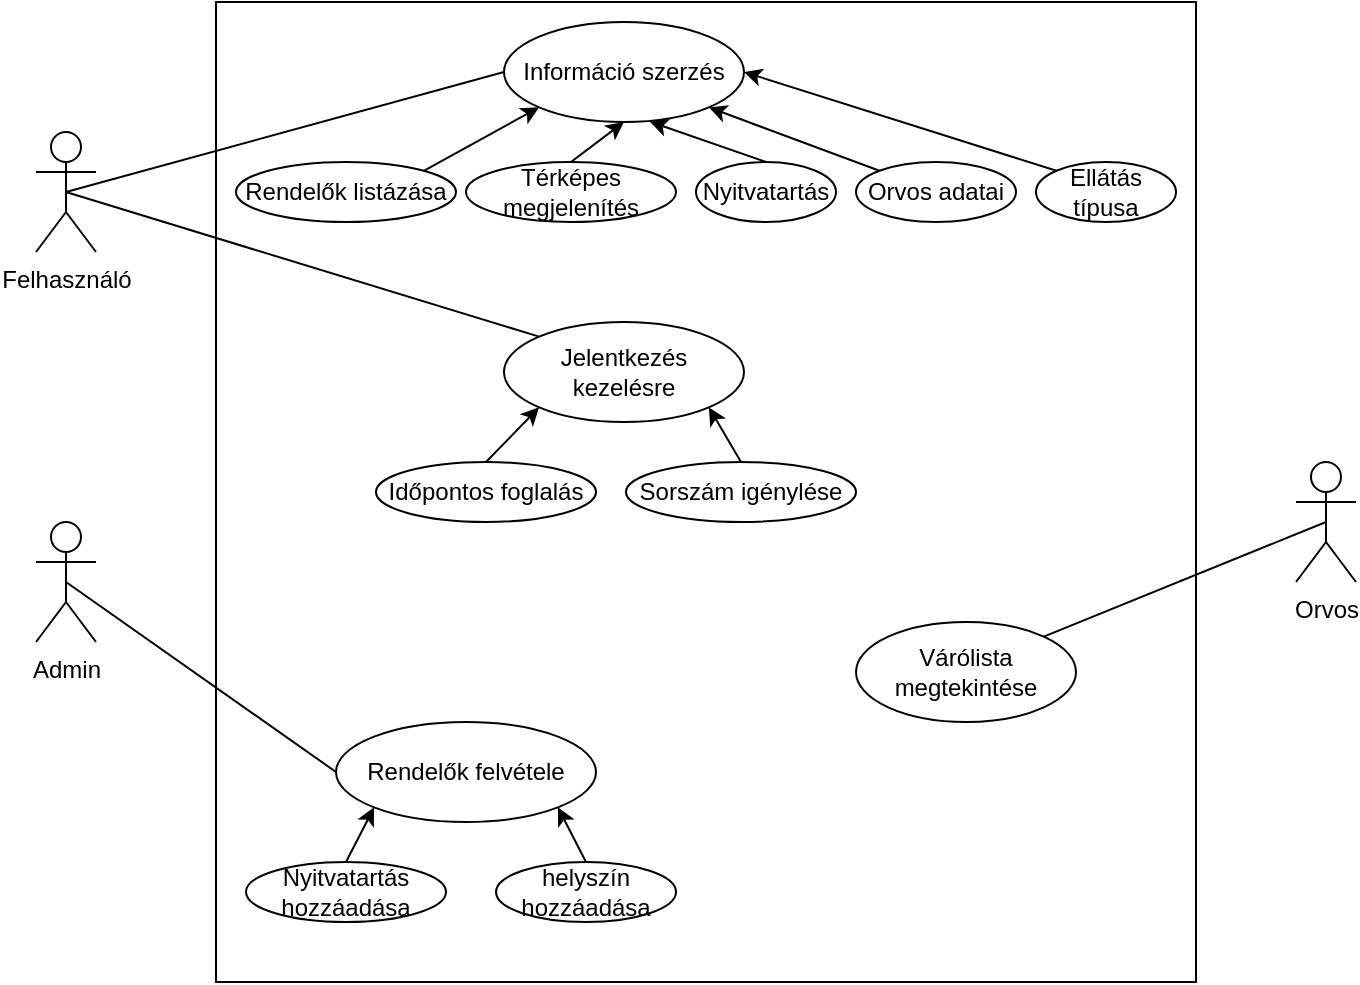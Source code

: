 <mxfile version="12.7.4" type="github"><diagram id="1FjtXHd2-G4CNGwkfTRG" name="Page-1"><mxGraphModel dx="1038" dy="548" grid="1" gridSize="10" guides="1" tooltips="1" connect="1" arrows="1" fold="1" page="1" pageScale="1" pageWidth="827" pageHeight="1169" math="0" shadow="0"><root><mxCell id="0"/><mxCell id="1" parent="0"/><mxCell id="bccA1siXlVKlh0kGnt58-1" value="" style="whiteSpace=wrap;html=1;aspect=fixed;" vertex="1" parent="1"><mxGeometry x="210" y="80" width="490" height="490" as="geometry"/></mxCell><mxCell id="bccA1siXlVKlh0kGnt58-2" value="Admin" style="shape=umlActor;verticalLabelPosition=bottom;labelBackgroundColor=#ffffff;verticalAlign=top;html=1;outlineConnect=0;" vertex="1" parent="1"><mxGeometry x="120" y="340" width="30" height="60" as="geometry"/></mxCell><mxCell id="bccA1siXlVKlh0kGnt58-3" value="Felhasználó" style="shape=umlActor;verticalLabelPosition=bottom;labelBackgroundColor=#ffffff;verticalAlign=top;html=1;outlineConnect=0;" vertex="1" parent="1"><mxGeometry x="120" y="145" width="30" height="60" as="geometry"/></mxCell><mxCell id="bccA1siXlVKlh0kGnt58-4" value="Rendelők felvétele" style="ellipse;whiteSpace=wrap;html=1;" vertex="1" parent="1"><mxGeometry x="270" y="440" width="130" height="50" as="geometry"/></mxCell><mxCell id="bccA1siXlVKlh0kGnt58-5" value="" style="endArrow=none;html=1;entryX=0;entryY=0.5;entryDx=0;entryDy=0;exitX=0.5;exitY=0.5;exitDx=0;exitDy=0;exitPerimeter=0;" edge="1" parent="1" source="bccA1siXlVKlh0kGnt58-2" target="bccA1siXlVKlh0kGnt58-4"><mxGeometry width="50" height="50" relative="1" as="geometry"><mxPoint x="390" y="360" as="sourcePoint"/><mxPoint x="440" y="310" as="targetPoint"/><Array as="points"/></mxGeometry></mxCell><mxCell id="bccA1siXlVKlh0kGnt58-6" value="Nyitvatartás hozzáadása" style="ellipse;whiteSpace=wrap;html=1;" vertex="1" parent="1"><mxGeometry x="225" y="510" width="100" height="30" as="geometry"/></mxCell><mxCell id="bccA1siXlVKlh0kGnt58-7" value="helyszín hozzáadása" style="ellipse;whiteSpace=wrap;html=1;" vertex="1" parent="1"><mxGeometry x="350" y="510" width="90" height="30" as="geometry"/></mxCell><mxCell id="bccA1siXlVKlh0kGnt58-8" value="Információ szerzés" style="ellipse;whiteSpace=wrap;html=1;" vertex="1" parent="1"><mxGeometry x="354" y="90" width="120" height="50" as="geometry"/></mxCell><mxCell id="bccA1siXlVKlh0kGnt58-9" value="Rendelők listázása" style="ellipse;whiteSpace=wrap;html=1;" vertex="1" parent="1"><mxGeometry x="220" y="160" width="110" height="30" as="geometry"/></mxCell><mxCell id="bccA1siXlVKlh0kGnt58-10" value="Térképes megjelenítés" style="ellipse;whiteSpace=wrap;html=1;" vertex="1" parent="1"><mxGeometry x="335" y="160" width="105" height="30" as="geometry"/></mxCell><mxCell id="bccA1siXlVKlh0kGnt58-11" value="Nyitvatartás" style="ellipse;whiteSpace=wrap;html=1;" vertex="1" parent="1"><mxGeometry x="450" y="160" width="70" height="30" as="geometry"/></mxCell><mxCell id="bccA1siXlVKlh0kGnt58-12" value="Orvos adatai" style="ellipse;whiteSpace=wrap;html=1;" vertex="1" parent="1"><mxGeometry x="530" y="160" width="80" height="30" as="geometry"/></mxCell><mxCell id="bccA1siXlVKlh0kGnt58-13" value="Jelentkezés kezelésre" style="ellipse;whiteSpace=wrap;html=1;" vertex="1" parent="1"><mxGeometry x="354" y="240" width="120" height="50" as="geometry"/></mxCell><mxCell id="bccA1siXlVKlh0kGnt58-14" value="Időpontos foglalás" style="ellipse;whiteSpace=wrap;html=1;" vertex="1" parent="1"><mxGeometry x="290" y="310" width="110" height="30" as="geometry"/></mxCell><mxCell id="bccA1siXlVKlh0kGnt58-15" value="Sorszám igénylése" style="ellipse;whiteSpace=wrap;html=1;" vertex="1" parent="1"><mxGeometry x="415" y="310" width="115" height="30" as="geometry"/></mxCell><mxCell id="bccA1siXlVKlh0kGnt58-16" value="" style="endArrow=classic;html=1;exitX=0.5;exitY=0;exitDx=0;exitDy=0;entryX=0;entryY=1;entryDx=0;entryDy=0;" edge="1" parent="1" source="bccA1siXlVKlh0kGnt58-14" target="bccA1siXlVKlh0kGnt58-13"><mxGeometry width="50" height="50" relative="1" as="geometry"><mxPoint x="390" y="360" as="sourcePoint"/><mxPoint x="440" y="310" as="targetPoint"/></mxGeometry></mxCell><mxCell id="bccA1siXlVKlh0kGnt58-17" value="" style="endArrow=classic;html=1;entryX=1;entryY=1;entryDx=0;entryDy=0;exitX=0.5;exitY=0;exitDx=0;exitDy=0;" edge="1" parent="1" source="bccA1siXlVKlh0kGnt58-15" target="bccA1siXlVKlh0kGnt58-13"><mxGeometry width="50" height="50" relative="1" as="geometry"><mxPoint x="390" y="360" as="sourcePoint"/><mxPoint x="440" y="310" as="targetPoint"/></mxGeometry></mxCell><mxCell id="bccA1siXlVKlh0kGnt58-18" value="" style="endArrow=none;html=1;exitX=0.5;exitY=0.5;exitDx=0;exitDy=0;exitPerimeter=0;entryX=0;entryY=0.5;entryDx=0;entryDy=0;" edge="1" parent="1" source="bccA1siXlVKlh0kGnt58-3" target="bccA1siXlVKlh0kGnt58-8"><mxGeometry width="50" height="50" relative="1" as="geometry"><mxPoint x="390" y="360" as="sourcePoint"/><mxPoint x="440" y="310" as="targetPoint"/></mxGeometry></mxCell><mxCell id="bccA1siXlVKlh0kGnt58-19" value="" style="endArrow=none;html=1;exitX=0.5;exitY=0.5;exitDx=0;exitDy=0;exitPerimeter=0;entryX=0;entryY=0;entryDx=0;entryDy=0;" edge="1" parent="1" source="bccA1siXlVKlh0kGnt58-3" target="bccA1siXlVKlh0kGnt58-13"><mxGeometry width="50" height="50" relative="1" as="geometry"><mxPoint x="390" y="360" as="sourcePoint"/><mxPoint x="440" y="310" as="targetPoint"/></mxGeometry></mxCell><mxCell id="bccA1siXlVKlh0kGnt58-20" value="" style="endArrow=classic;html=1;entryX=0;entryY=1;entryDx=0;entryDy=0;exitX=1;exitY=0;exitDx=0;exitDy=0;" edge="1" parent="1" source="bccA1siXlVKlh0kGnt58-9" target="bccA1siXlVKlh0kGnt58-8"><mxGeometry width="50" height="50" relative="1" as="geometry"><mxPoint x="390" y="360" as="sourcePoint"/><mxPoint x="440" y="310" as="targetPoint"/></mxGeometry></mxCell><mxCell id="bccA1siXlVKlh0kGnt58-21" value="" style="endArrow=classic;html=1;entryX=0.5;entryY=1;entryDx=0;entryDy=0;exitX=0.5;exitY=0;exitDx=0;exitDy=0;" edge="1" parent="1" source="bccA1siXlVKlh0kGnt58-10" target="bccA1siXlVKlh0kGnt58-8"><mxGeometry width="50" height="50" relative="1" as="geometry"><mxPoint x="390" y="360" as="sourcePoint"/><mxPoint x="440" y="310" as="targetPoint"/></mxGeometry></mxCell><mxCell id="bccA1siXlVKlh0kGnt58-22" value="" style="endArrow=classic;html=1;exitX=0.5;exitY=0;exitDx=0;exitDy=0;entryX=0.607;entryY=0.996;entryDx=0;entryDy=0;entryPerimeter=0;" edge="1" parent="1" source="bccA1siXlVKlh0kGnt58-11" target="bccA1siXlVKlh0kGnt58-8"><mxGeometry width="50" height="50" relative="1" as="geometry"><mxPoint x="390" y="360" as="sourcePoint"/><mxPoint x="440" y="310" as="targetPoint"/></mxGeometry></mxCell><mxCell id="bccA1siXlVKlh0kGnt58-23" value="" style="endArrow=classic;html=1;entryX=1;entryY=1;entryDx=0;entryDy=0;exitX=0;exitY=0;exitDx=0;exitDy=0;" edge="1" parent="1" source="bccA1siXlVKlh0kGnt58-12" target="bccA1siXlVKlh0kGnt58-8"><mxGeometry width="50" height="50" relative="1" as="geometry"><mxPoint x="390" y="360" as="sourcePoint"/><mxPoint x="440" y="310" as="targetPoint"/></mxGeometry></mxCell><mxCell id="bccA1siXlVKlh0kGnt58-24" value="" style="endArrow=classic;html=1;entryX=0;entryY=1;entryDx=0;entryDy=0;exitX=0.5;exitY=0;exitDx=0;exitDy=0;" edge="1" parent="1" source="bccA1siXlVKlh0kGnt58-6" target="bccA1siXlVKlh0kGnt58-4"><mxGeometry width="50" height="50" relative="1" as="geometry"><mxPoint x="390" y="360" as="sourcePoint"/><mxPoint x="440" y="310" as="targetPoint"/></mxGeometry></mxCell><mxCell id="bccA1siXlVKlh0kGnt58-25" value="" style="endArrow=classic;html=1;exitX=0.5;exitY=0;exitDx=0;exitDy=0;entryX=1;entryY=1;entryDx=0;entryDy=0;" edge="1" parent="1" source="bccA1siXlVKlh0kGnt58-7" target="bccA1siXlVKlh0kGnt58-4"><mxGeometry width="50" height="50" relative="1" as="geometry"><mxPoint x="390" y="360" as="sourcePoint"/><mxPoint x="440" y="310" as="targetPoint"/></mxGeometry></mxCell><mxCell id="bccA1siXlVKlh0kGnt58-27" value="Ellátás típusa" style="ellipse;whiteSpace=wrap;html=1;" vertex="1" parent="1"><mxGeometry x="620" y="160" width="70" height="30" as="geometry"/></mxCell><mxCell id="bccA1siXlVKlh0kGnt58-28" value="" style="endArrow=classic;html=1;entryX=1;entryY=0.5;entryDx=0;entryDy=0;exitX=0;exitY=0;exitDx=0;exitDy=0;" edge="1" parent="1" source="bccA1siXlVKlh0kGnt58-27" target="bccA1siXlVKlh0kGnt58-8"><mxGeometry width="50" height="50" relative="1" as="geometry"><mxPoint x="390" y="360" as="sourcePoint"/><mxPoint x="440" y="310" as="targetPoint"/></mxGeometry></mxCell><mxCell id="bccA1siXlVKlh0kGnt58-29" value="Orvos" style="shape=umlActor;verticalLabelPosition=bottom;labelBackgroundColor=#ffffff;verticalAlign=top;html=1;outlineConnect=0;" vertex="1" parent="1"><mxGeometry x="750" y="310" width="30" height="60" as="geometry"/></mxCell><mxCell id="bccA1siXlVKlh0kGnt58-30" value="Várólista megtekintése" style="ellipse;whiteSpace=wrap;html=1;" vertex="1" parent="1"><mxGeometry x="530" y="390" width="110" height="50" as="geometry"/></mxCell><mxCell id="bccA1siXlVKlh0kGnt58-31" value="" style="endArrow=none;html=1;entryX=0.5;entryY=0.5;entryDx=0;entryDy=0;entryPerimeter=0;exitX=1;exitY=0;exitDx=0;exitDy=0;" edge="1" parent="1" source="bccA1siXlVKlh0kGnt58-30" target="bccA1siXlVKlh0kGnt58-29"><mxGeometry width="50" height="50" relative="1" as="geometry"><mxPoint x="390" y="360" as="sourcePoint"/><mxPoint x="440" y="310" as="targetPoint"/></mxGeometry></mxCell></root></mxGraphModel></diagram></mxfile>